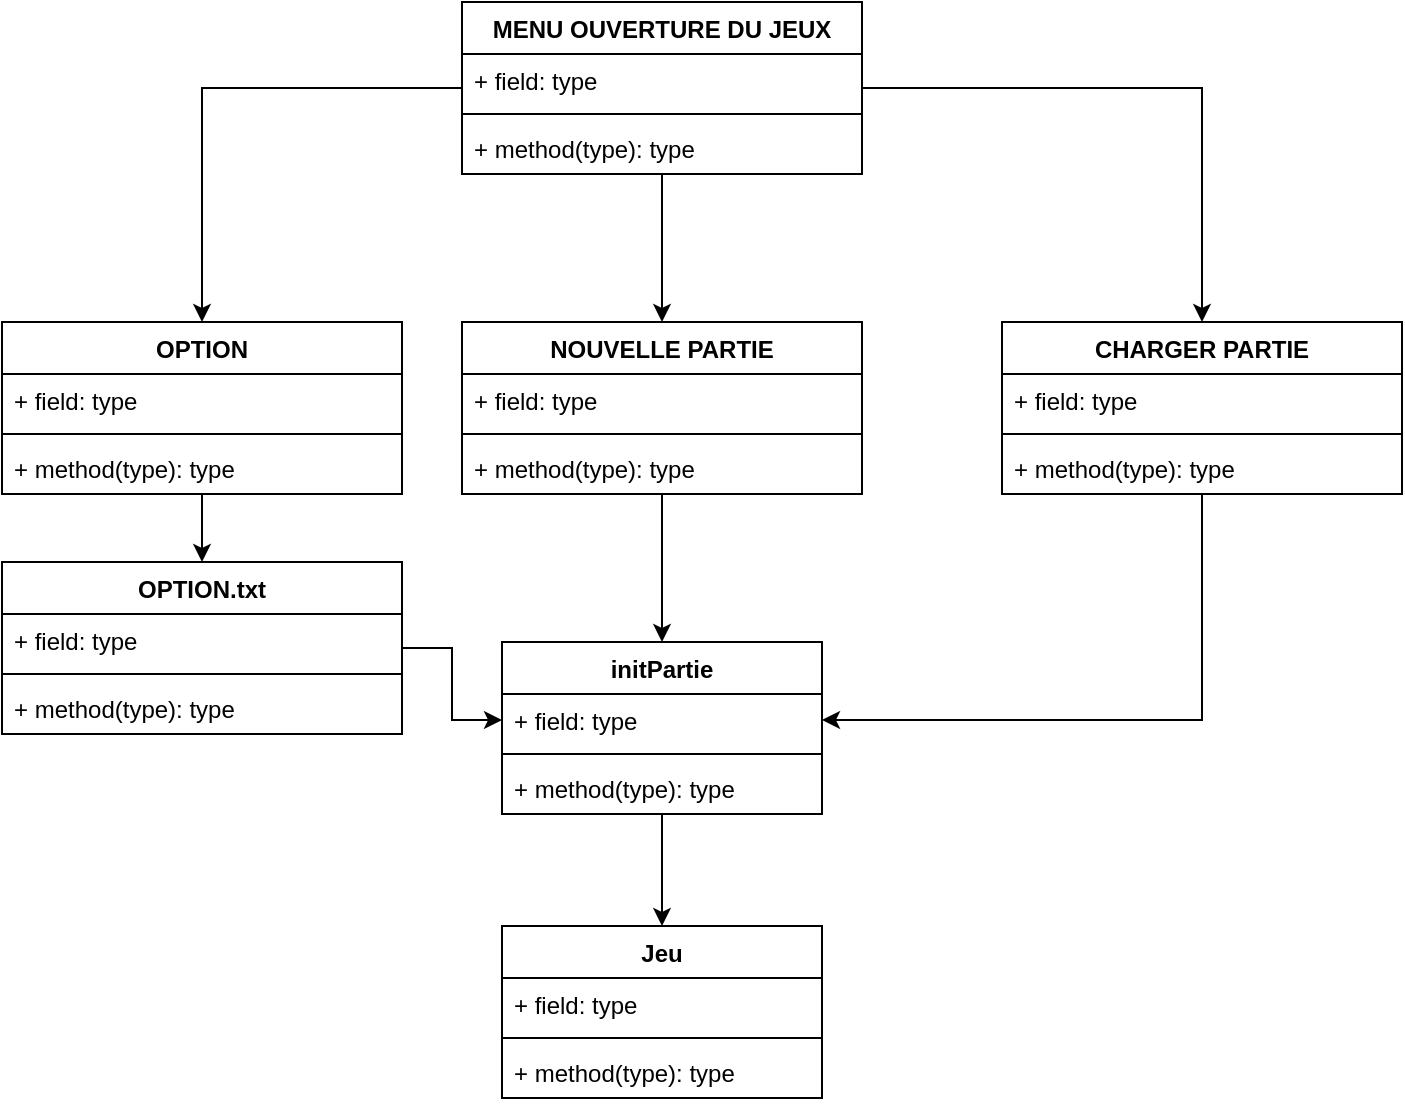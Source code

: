 <mxfile version="18.0.6" type="github" pages="3">
  <diagram id="JEz1EI3YySRePmb_wBHY" name="Menu">
    <mxGraphModel dx="1662" dy="705" grid="1" gridSize="10" guides="1" tooltips="1" connect="1" arrows="1" fold="1" page="1" pageScale="1" pageWidth="827" pageHeight="1169" math="0" shadow="0">
      <root>
        <mxCell id="0" />
        <mxCell id="1" parent="0" />
        <mxCell id="UhzmSWmoFvdqNN19lv6Q-9" value="" style="edgeStyle=orthogonalEdgeStyle;rounded=0;orthogonalLoop=1;jettySize=auto;html=1;entryX=0.5;entryY=0;entryDx=0;entryDy=0;" edge="1" parent="1" source="UhzmSWmoFvdqNN19lv6Q-1" target="UhzmSWmoFvdqNN19lv6Q-10">
          <mxGeometry relative="1" as="geometry" />
        </mxCell>
        <mxCell id="UhzmSWmoFvdqNN19lv6Q-14" value="" style="edgeStyle=orthogonalEdgeStyle;rounded=0;orthogonalLoop=1;jettySize=auto;html=1;entryX=0.5;entryY=0;entryDx=0;entryDy=0;" edge="1" parent="1" source="UhzmSWmoFvdqNN19lv6Q-1" target="UhzmSWmoFvdqNN19lv6Q-5">
          <mxGeometry relative="1" as="geometry" />
        </mxCell>
        <mxCell id="UhzmSWmoFvdqNN19lv6Q-19" style="edgeStyle=orthogonalEdgeStyle;rounded=0;orthogonalLoop=1;jettySize=auto;html=1;entryX=0.5;entryY=0;entryDx=0;entryDy=0;" edge="1" parent="1" source="UhzmSWmoFvdqNN19lv6Q-1" target="UhzmSWmoFvdqNN19lv6Q-15">
          <mxGeometry relative="1" as="geometry" />
        </mxCell>
        <mxCell id="UhzmSWmoFvdqNN19lv6Q-1" value="MENU OUVERTURE DU JEUX" style="swimlane;fontStyle=1;align=center;verticalAlign=top;childLayout=stackLayout;horizontal=1;startSize=26;horizontalStack=0;resizeParent=1;resizeParentMax=0;resizeLast=0;collapsible=1;marginBottom=0;" vertex="1" parent="1">
          <mxGeometry x="260" y="80" width="200" height="86" as="geometry" />
        </mxCell>
        <mxCell id="UhzmSWmoFvdqNN19lv6Q-2" value="+ field: type" style="text;strokeColor=none;fillColor=none;align=left;verticalAlign=top;spacingLeft=4;spacingRight=4;overflow=hidden;rotatable=0;points=[[0,0.5],[1,0.5]];portConstraint=eastwest;" vertex="1" parent="UhzmSWmoFvdqNN19lv6Q-1">
          <mxGeometry y="26" width="200" height="26" as="geometry" />
        </mxCell>
        <mxCell id="UhzmSWmoFvdqNN19lv6Q-3" value="" style="line;strokeWidth=1;fillColor=none;align=left;verticalAlign=middle;spacingTop=-1;spacingLeft=3;spacingRight=3;rotatable=0;labelPosition=right;points=[];portConstraint=eastwest;" vertex="1" parent="UhzmSWmoFvdqNN19lv6Q-1">
          <mxGeometry y="52" width="200" height="8" as="geometry" />
        </mxCell>
        <mxCell id="UhzmSWmoFvdqNN19lv6Q-4" value="+ method(type): type" style="text;strokeColor=none;fillColor=none;align=left;verticalAlign=top;spacingLeft=4;spacingRight=4;overflow=hidden;rotatable=0;points=[[0,0.5],[1,0.5]];portConstraint=eastwest;" vertex="1" parent="UhzmSWmoFvdqNN19lv6Q-1">
          <mxGeometry y="60" width="200" height="26" as="geometry" />
        </mxCell>
        <mxCell id="UhzmSWmoFvdqNN19lv6Q-24" value="" style="edgeStyle=orthogonalEdgeStyle;rounded=0;orthogonalLoop=1;jettySize=auto;html=1;entryX=0.5;entryY=0;entryDx=0;entryDy=0;" edge="1" parent="1" source="UhzmSWmoFvdqNN19lv6Q-5" target="UhzmSWmoFvdqNN19lv6Q-20">
          <mxGeometry relative="1" as="geometry" />
        </mxCell>
        <mxCell id="UhzmSWmoFvdqNN19lv6Q-5" value="NOUVELLE PARTIE" style="swimlane;fontStyle=1;align=center;verticalAlign=top;childLayout=stackLayout;horizontal=1;startSize=26;horizontalStack=0;resizeParent=1;resizeParentMax=0;resizeLast=0;collapsible=1;marginBottom=0;" vertex="1" parent="1">
          <mxGeometry x="260" y="240" width="200" height="86" as="geometry" />
        </mxCell>
        <mxCell id="UhzmSWmoFvdqNN19lv6Q-6" value="+ field: type" style="text;strokeColor=none;fillColor=none;align=left;verticalAlign=top;spacingLeft=4;spacingRight=4;overflow=hidden;rotatable=0;points=[[0,0.5],[1,0.5]];portConstraint=eastwest;" vertex="1" parent="UhzmSWmoFvdqNN19lv6Q-5">
          <mxGeometry y="26" width="200" height="26" as="geometry" />
        </mxCell>
        <mxCell id="UhzmSWmoFvdqNN19lv6Q-7" value="" style="line;strokeWidth=1;fillColor=none;align=left;verticalAlign=middle;spacingTop=-1;spacingLeft=3;spacingRight=3;rotatable=0;labelPosition=right;points=[];portConstraint=eastwest;" vertex="1" parent="UhzmSWmoFvdqNN19lv6Q-5">
          <mxGeometry y="52" width="200" height="8" as="geometry" />
        </mxCell>
        <mxCell id="UhzmSWmoFvdqNN19lv6Q-8" value="+ method(type): type" style="text;strokeColor=none;fillColor=none;align=left;verticalAlign=top;spacingLeft=4;spacingRight=4;overflow=hidden;rotatable=0;points=[[0,0.5],[1,0.5]];portConstraint=eastwest;" vertex="1" parent="UhzmSWmoFvdqNN19lv6Q-5">
          <mxGeometry y="60" width="200" height="26" as="geometry" />
        </mxCell>
        <mxCell id="UhzmSWmoFvdqNN19lv6Q-30" style="edgeStyle=orthogonalEdgeStyle;rounded=0;orthogonalLoop=1;jettySize=auto;html=1;entryX=0.5;entryY=0;entryDx=0;entryDy=0;" edge="1" parent="1" source="UhzmSWmoFvdqNN19lv6Q-10" target="UhzmSWmoFvdqNN19lv6Q-26">
          <mxGeometry relative="1" as="geometry" />
        </mxCell>
        <mxCell id="UhzmSWmoFvdqNN19lv6Q-10" value="OPTION" style="swimlane;fontStyle=1;align=center;verticalAlign=top;childLayout=stackLayout;horizontal=1;startSize=26;horizontalStack=0;resizeParent=1;resizeParentMax=0;resizeLast=0;collapsible=1;marginBottom=0;" vertex="1" parent="1">
          <mxGeometry x="30" y="240" width="200" height="86" as="geometry" />
        </mxCell>
        <mxCell id="UhzmSWmoFvdqNN19lv6Q-11" value="+ field: type" style="text;strokeColor=none;fillColor=none;align=left;verticalAlign=top;spacingLeft=4;spacingRight=4;overflow=hidden;rotatable=0;points=[[0,0.5],[1,0.5]];portConstraint=eastwest;" vertex="1" parent="UhzmSWmoFvdqNN19lv6Q-10">
          <mxGeometry y="26" width="200" height="26" as="geometry" />
        </mxCell>
        <mxCell id="UhzmSWmoFvdqNN19lv6Q-12" value="" style="line;strokeWidth=1;fillColor=none;align=left;verticalAlign=middle;spacingTop=-1;spacingLeft=3;spacingRight=3;rotatable=0;labelPosition=right;points=[];portConstraint=eastwest;" vertex="1" parent="UhzmSWmoFvdqNN19lv6Q-10">
          <mxGeometry y="52" width="200" height="8" as="geometry" />
        </mxCell>
        <mxCell id="UhzmSWmoFvdqNN19lv6Q-13" value="+ method(type): type" style="text;strokeColor=none;fillColor=none;align=left;verticalAlign=top;spacingLeft=4;spacingRight=4;overflow=hidden;rotatable=0;points=[[0,0.5],[1,0.5]];portConstraint=eastwest;" vertex="1" parent="UhzmSWmoFvdqNN19lv6Q-10">
          <mxGeometry y="60" width="200" height="26" as="geometry" />
        </mxCell>
        <mxCell id="UhzmSWmoFvdqNN19lv6Q-25" style="edgeStyle=orthogonalEdgeStyle;rounded=0;orthogonalLoop=1;jettySize=auto;html=1;" edge="1" parent="1" source="UhzmSWmoFvdqNN19lv6Q-15" target="UhzmSWmoFvdqNN19lv6Q-21">
          <mxGeometry relative="1" as="geometry" />
        </mxCell>
        <mxCell id="UhzmSWmoFvdqNN19lv6Q-15" value="CHARGER PARTIE" style="swimlane;fontStyle=1;align=center;verticalAlign=top;childLayout=stackLayout;horizontal=1;startSize=26;horizontalStack=0;resizeParent=1;resizeParentMax=0;resizeLast=0;collapsible=1;marginBottom=0;" vertex="1" parent="1">
          <mxGeometry x="530" y="240" width="200" height="86" as="geometry" />
        </mxCell>
        <mxCell id="UhzmSWmoFvdqNN19lv6Q-16" value="+ field: type" style="text;strokeColor=none;fillColor=none;align=left;verticalAlign=top;spacingLeft=4;spacingRight=4;overflow=hidden;rotatable=0;points=[[0,0.5],[1,0.5]];portConstraint=eastwest;" vertex="1" parent="UhzmSWmoFvdqNN19lv6Q-15">
          <mxGeometry y="26" width="200" height="26" as="geometry" />
        </mxCell>
        <mxCell id="UhzmSWmoFvdqNN19lv6Q-17" value="" style="line;strokeWidth=1;fillColor=none;align=left;verticalAlign=middle;spacingTop=-1;spacingLeft=3;spacingRight=3;rotatable=0;labelPosition=right;points=[];portConstraint=eastwest;" vertex="1" parent="UhzmSWmoFvdqNN19lv6Q-15">
          <mxGeometry y="52" width="200" height="8" as="geometry" />
        </mxCell>
        <mxCell id="UhzmSWmoFvdqNN19lv6Q-18" value="+ method(type): type" style="text;strokeColor=none;fillColor=none;align=left;verticalAlign=top;spacingLeft=4;spacingRight=4;overflow=hidden;rotatable=0;points=[[0,0.5],[1,0.5]];portConstraint=eastwest;" vertex="1" parent="UhzmSWmoFvdqNN19lv6Q-15">
          <mxGeometry y="60" width="200" height="26" as="geometry" />
        </mxCell>
        <mxCell id="UhzmSWmoFvdqNN19lv6Q-37" style="edgeStyle=orthogonalEdgeStyle;rounded=0;orthogonalLoop=1;jettySize=auto;html=1;entryX=0.5;entryY=0;entryDx=0;entryDy=0;" edge="1" parent="1" source="UhzmSWmoFvdqNN19lv6Q-20" target="UhzmSWmoFvdqNN19lv6Q-33">
          <mxGeometry relative="1" as="geometry" />
        </mxCell>
        <mxCell id="UhzmSWmoFvdqNN19lv6Q-20" value="initPartie" style="swimlane;fontStyle=1;align=center;verticalAlign=top;childLayout=stackLayout;horizontal=1;startSize=26;horizontalStack=0;resizeParent=1;resizeParentMax=0;resizeLast=0;collapsible=1;marginBottom=0;" vertex="1" parent="1">
          <mxGeometry x="280" y="400" width="160" height="86" as="geometry" />
        </mxCell>
        <mxCell id="UhzmSWmoFvdqNN19lv6Q-21" value="+ field: type" style="text;strokeColor=none;fillColor=none;align=left;verticalAlign=top;spacingLeft=4;spacingRight=4;overflow=hidden;rotatable=0;points=[[0,0.5],[1,0.5]];portConstraint=eastwest;" vertex="1" parent="UhzmSWmoFvdqNN19lv6Q-20">
          <mxGeometry y="26" width="160" height="26" as="geometry" />
        </mxCell>
        <mxCell id="UhzmSWmoFvdqNN19lv6Q-22" value="" style="line;strokeWidth=1;fillColor=none;align=left;verticalAlign=middle;spacingTop=-1;spacingLeft=3;spacingRight=3;rotatable=0;labelPosition=right;points=[];portConstraint=eastwest;" vertex="1" parent="UhzmSWmoFvdqNN19lv6Q-20">
          <mxGeometry y="52" width="160" height="8" as="geometry" />
        </mxCell>
        <mxCell id="UhzmSWmoFvdqNN19lv6Q-23" value="+ method(type): type" style="text;strokeColor=none;fillColor=none;align=left;verticalAlign=top;spacingLeft=4;spacingRight=4;overflow=hidden;rotatable=0;points=[[0,0.5],[1,0.5]];portConstraint=eastwest;" vertex="1" parent="UhzmSWmoFvdqNN19lv6Q-20">
          <mxGeometry y="60" width="160" height="26" as="geometry" />
        </mxCell>
        <mxCell id="UhzmSWmoFvdqNN19lv6Q-31" style="edgeStyle=orthogonalEdgeStyle;rounded=0;orthogonalLoop=1;jettySize=auto;html=1;" edge="1" parent="1" source="UhzmSWmoFvdqNN19lv6Q-26" target="UhzmSWmoFvdqNN19lv6Q-21">
          <mxGeometry relative="1" as="geometry" />
        </mxCell>
        <mxCell id="UhzmSWmoFvdqNN19lv6Q-26" value="OPTION.txt" style="swimlane;fontStyle=1;align=center;verticalAlign=top;childLayout=stackLayout;horizontal=1;startSize=26;horizontalStack=0;resizeParent=1;resizeParentMax=0;resizeLast=0;collapsible=1;marginBottom=0;" vertex="1" parent="1">
          <mxGeometry x="30" y="360" width="200" height="86" as="geometry" />
        </mxCell>
        <mxCell id="UhzmSWmoFvdqNN19lv6Q-27" value="+ field: type" style="text;strokeColor=none;fillColor=none;align=left;verticalAlign=top;spacingLeft=4;spacingRight=4;overflow=hidden;rotatable=0;points=[[0,0.5],[1,0.5]];portConstraint=eastwest;" vertex="1" parent="UhzmSWmoFvdqNN19lv6Q-26">
          <mxGeometry y="26" width="200" height="26" as="geometry" />
        </mxCell>
        <mxCell id="UhzmSWmoFvdqNN19lv6Q-28" value="" style="line;strokeWidth=1;fillColor=none;align=left;verticalAlign=middle;spacingTop=-1;spacingLeft=3;spacingRight=3;rotatable=0;labelPosition=right;points=[];portConstraint=eastwest;" vertex="1" parent="UhzmSWmoFvdqNN19lv6Q-26">
          <mxGeometry y="52" width="200" height="8" as="geometry" />
        </mxCell>
        <mxCell id="UhzmSWmoFvdqNN19lv6Q-29" value="+ method(type): type" style="text;strokeColor=none;fillColor=none;align=left;verticalAlign=top;spacingLeft=4;spacingRight=4;overflow=hidden;rotatable=0;points=[[0,0.5],[1,0.5]];portConstraint=eastwest;" vertex="1" parent="UhzmSWmoFvdqNN19lv6Q-26">
          <mxGeometry y="60" width="200" height="26" as="geometry" />
        </mxCell>
        <mxCell id="UhzmSWmoFvdqNN19lv6Q-33" value="Jeu" style="swimlane;fontStyle=1;align=center;verticalAlign=top;childLayout=stackLayout;horizontal=1;startSize=26;horizontalStack=0;resizeParent=1;resizeParentMax=0;resizeLast=0;collapsible=1;marginBottom=0;" vertex="1" parent="1">
          <mxGeometry x="280" y="542" width="160" height="86" as="geometry" />
        </mxCell>
        <mxCell id="UhzmSWmoFvdqNN19lv6Q-34" value="+ field: type" style="text;strokeColor=none;fillColor=none;align=left;verticalAlign=top;spacingLeft=4;spacingRight=4;overflow=hidden;rotatable=0;points=[[0,0.5],[1,0.5]];portConstraint=eastwest;" vertex="1" parent="UhzmSWmoFvdqNN19lv6Q-33">
          <mxGeometry y="26" width="160" height="26" as="geometry" />
        </mxCell>
        <mxCell id="UhzmSWmoFvdqNN19lv6Q-35" value="" style="line;strokeWidth=1;fillColor=none;align=left;verticalAlign=middle;spacingTop=-1;spacingLeft=3;spacingRight=3;rotatable=0;labelPosition=right;points=[];portConstraint=eastwest;" vertex="1" parent="UhzmSWmoFvdqNN19lv6Q-33">
          <mxGeometry y="52" width="160" height="8" as="geometry" />
        </mxCell>
        <mxCell id="UhzmSWmoFvdqNN19lv6Q-36" value="+ method(type): type" style="text;strokeColor=none;fillColor=none;align=left;verticalAlign=top;spacingLeft=4;spacingRight=4;overflow=hidden;rotatable=0;points=[[0,0.5],[1,0.5]];portConstraint=eastwest;" vertex="1" parent="UhzmSWmoFvdqNN19lv6Q-33">
          <mxGeometry y="60" width="160" height="26" as="geometry" />
        </mxCell>
      </root>
    </mxGraphModel>
  </diagram>
  <diagram id="k4AWwD-BkaWZz8nH45wz" name="Phase1">
    <mxGraphModel dx="1662" dy="705" grid="1" gridSize="10" guides="1" tooltips="1" connect="1" arrows="1" fold="1" page="1" pageScale="1" pageWidth="827" pageHeight="1169" math="0" shadow="0">
      <root>
        <mxCell id="0" />
        <mxCell id="1" parent="0" />
        <mxCell id="-hXQ8v1JESoCHEj9EX4a-6" value="Partie" style="swimlane;fontStyle=1;align=center;verticalAlign=top;childLayout=stackLayout;horizontal=1;startSize=26;horizontalStack=0;resizeParent=1;resizeParentMax=0;resizeLast=0;collapsible=1;marginBottom=0;" parent="1" vertex="1">
          <mxGeometry x="310" y="424" width="200" height="112" as="geometry" />
        </mxCell>
        <mxCell id="-hXQ8v1JESoCHEj9EX4a-7" value="Acteur J1" style="text;strokeColor=none;fillColor=none;align=left;verticalAlign=top;spacingLeft=4;spacingRight=4;overflow=hidden;rotatable=0;points=[[0,0.5],[1,0.5]];portConstraint=eastwest;" parent="-hXQ8v1JESoCHEj9EX4a-6" vertex="1">
          <mxGeometry y="26" width="200" height="26" as="geometry" />
        </mxCell>
        <mxCell id="-hXQ8v1JESoCHEj9EX4a-10" value="Acteur J2" style="text;strokeColor=none;fillColor=none;align=left;verticalAlign=top;spacingLeft=4;spacingRight=4;overflow=hidden;rotatable=0;points=[[0,0.5],[1,0.5]];portConstraint=eastwest;" parent="-hXQ8v1JESoCHEj9EX4a-6" vertex="1">
          <mxGeometry y="52" width="200" height="26" as="geometry" />
        </mxCell>
        <mxCell id="-hXQ8v1JESoCHEj9EX4a-8" value="" style="line;strokeWidth=1;fillColor=none;align=left;verticalAlign=middle;spacingTop=-1;spacingLeft=3;spacingRight=3;rotatable=0;labelPosition=right;points=[];portConstraint=eastwest;" parent="-hXQ8v1JESoCHEj9EX4a-6" vertex="1">
          <mxGeometry y="78" width="200" height="8" as="geometry" />
        </mxCell>
        <mxCell id="-hXQ8v1JESoCHEj9EX4a-9" value="Construire.JCourant(Position)" style="text;strokeColor=none;fillColor=none;align=left;verticalAlign=top;spacingLeft=4;spacingRight=4;overflow=hidden;rotatable=0;points=[[0,0.5],[1,0.5]];portConstraint=eastwest;" parent="-hXQ8v1JESoCHEj9EX4a-6" vertex="1">
          <mxGeometry y="86" width="200" height="26" as="geometry" />
        </mxCell>
        <mxCell id="-hXQ8v1JESoCHEj9EX4a-11" value="IHM" style="swimlane;fontStyle=1;align=center;verticalAlign=top;childLayout=stackLayout;horizontal=1;startSize=26;horizontalStack=0;resizeParent=1;resizeParentMax=0;resizeLast=0;collapsible=1;marginBottom=0;" parent="1" vertex="1">
          <mxGeometry x="30" y="50" width="160" height="86" as="geometry" />
        </mxCell>
        <mxCell id="-hXQ8v1JESoCHEj9EX4a-12" value="+ field: type" style="text;strokeColor=none;fillColor=none;align=left;verticalAlign=top;spacingLeft=4;spacingRight=4;overflow=hidden;rotatable=0;points=[[0,0.5],[1,0.5]];portConstraint=eastwest;" parent="-hXQ8v1JESoCHEj9EX4a-11" vertex="1">
          <mxGeometry y="26" width="160" height="26" as="geometry" />
        </mxCell>
        <mxCell id="-hXQ8v1JESoCHEj9EX4a-13" value="" style="line;strokeWidth=1;fillColor=none;align=left;verticalAlign=middle;spacingTop=-1;spacingLeft=3;spacingRight=3;rotatable=0;labelPosition=right;points=[];portConstraint=eastwest;" parent="-hXQ8v1JESoCHEj9EX4a-11" vertex="1">
          <mxGeometry y="52" width="160" height="8" as="geometry" />
        </mxCell>
        <mxCell id="-hXQ8v1JESoCHEj9EX4a-14" value="+ method(type): type" style="text;strokeColor=none;fillColor=none;align=left;verticalAlign=top;spacingLeft=4;spacingRight=4;overflow=hidden;rotatable=0;points=[[0,0.5],[1,0.5]];portConstraint=eastwest;" parent="-hXQ8v1JESoCHEj9EX4a-11" vertex="1">
          <mxGeometry y="60" width="160" height="26" as="geometry" />
        </mxCell>
        <mxCell id="-hXQ8v1JESoCHEj9EX4a-19" style="edgeStyle=orthogonalEdgeStyle;rounded=0;orthogonalLoop=1;jettySize=auto;html=1;entryX=0;entryY=0.5;entryDx=0;entryDy=0;strokeColor=#00FFFF;" parent="1" source="-hXQ8v1JESoCHEj9EX4a-15" target="-hXQ8v1JESoCHEj9EX4a-7" edge="1">
          <mxGeometry relative="1" as="geometry">
            <Array as="points">
              <mxPoint x="210" y="463" />
              <mxPoint x="210" y="463" />
            </Array>
          </mxGeometry>
        </mxCell>
        <mxCell id="-hXQ8v1JESoCHEj9EX4a-15" value="Joueur Humain" style="swimlane;fontStyle=1;align=center;verticalAlign=top;childLayout=stackLayout;horizontal=1;startSize=26;horizontalStack=0;resizeParent=1;resizeParentMax=0;resizeLast=0;collapsible=1;marginBottom=0;" parent="1" vertex="1">
          <mxGeometry x="40" y="420" width="160" height="86" as="geometry" />
        </mxCell>
        <mxCell id="-hXQ8v1JESoCHEj9EX4a-16" value="Pyramide Joueur" style="text;strokeColor=none;fillColor=none;align=left;verticalAlign=top;spacingLeft=4;spacingRight=4;overflow=hidden;rotatable=0;points=[[0,0.5],[1,0.5]];portConstraint=eastwest;" parent="-hXQ8v1JESoCHEj9EX4a-15" vertex="1">
          <mxGeometry y="26" width="160" height="26" as="geometry" />
        </mxCell>
        <mxCell id="-hXQ8v1JESoCHEj9EX4a-17" value="" style="line;strokeWidth=1;fillColor=none;align=left;verticalAlign=middle;spacingTop=-1;spacingLeft=3;spacingRight=3;rotatable=0;labelPosition=right;points=[];portConstraint=eastwest;" parent="-hXQ8v1JESoCHEj9EX4a-15" vertex="1">
          <mxGeometry y="52" width="160" height="8" as="geometry" />
        </mxCell>
        <mxCell id="-hXQ8v1JESoCHEj9EX4a-18" value="PoseePiece()" style="text;strokeColor=none;fillColor=none;align=left;verticalAlign=top;spacingLeft=4;spacingRight=4;overflow=hidden;rotatable=0;points=[[0,0.5],[1,0.5]];portConstraint=eastwest;" parent="-hXQ8v1JESoCHEj9EX4a-15" vertex="1">
          <mxGeometry y="60" width="160" height="26" as="geometry" />
        </mxCell>
        <mxCell id="-hXQ8v1JESoCHEj9EX4a-24" style="edgeStyle=orthogonalEdgeStyle;rounded=0;orthogonalLoop=1;jettySize=auto;html=1;entryX=0.994;entryY=0.808;entryDx=0;entryDy=0;entryPerimeter=0;strokeColor=#00FFFF;" parent="1" source="-hXQ8v1JESoCHEj9EX4a-20" target="-hXQ8v1JESoCHEj9EX4a-10" edge="1">
          <mxGeometry relative="1" as="geometry" />
        </mxCell>
        <mxCell id="-hXQ8v1JESoCHEj9EX4a-20" value="IA Humain" style="swimlane;fontStyle=1;align=center;verticalAlign=top;childLayout=stackLayout;horizontal=1;startSize=26;horizontalStack=0;resizeParent=1;resizeParentMax=0;resizeLast=0;collapsible=1;marginBottom=0;" parent="1" vertex="1">
          <mxGeometry x="590" y="450" width="160" height="86" as="geometry" />
        </mxCell>
        <mxCell id="-hXQ8v1JESoCHEj9EX4a-21" value="Pyramide Joueur" style="text;strokeColor=none;fillColor=none;align=left;verticalAlign=top;spacingLeft=4;spacingRight=4;overflow=hidden;rotatable=0;points=[[0,0.5],[1,0.5]];portConstraint=eastwest;" parent="-hXQ8v1JESoCHEj9EX4a-20" vertex="1">
          <mxGeometry y="26" width="160" height="26" as="geometry" />
        </mxCell>
        <mxCell id="-hXQ8v1JESoCHEj9EX4a-22" value="" style="line;strokeWidth=1;fillColor=none;align=left;verticalAlign=middle;spacingTop=-1;spacingLeft=3;spacingRight=3;rotatable=0;labelPosition=right;points=[];portConstraint=eastwest;" parent="-hXQ8v1JESoCHEj9EX4a-20" vertex="1">
          <mxGeometry y="52" width="160" height="8" as="geometry" />
        </mxCell>
        <mxCell id="-hXQ8v1JESoCHEj9EX4a-23" value="PoseePiece()" style="text;strokeColor=none;fillColor=none;align=left;verticalAlign=top;spacingLeft=4;spacingRight=4;overflow=hidden;rotatable=0;points=[[0,0.5],[1,0.5]];portConstraint=eastwest;" parent="-hXQ8v1JESoCHEj9EX4a-20" vertex="1">
          <mxGeometry y="60" width="160" height="26" as="geometry" />
        </mxCell>
        <mxCell id="-hXQ8v1JESoCHEj9EX4a-25" value="Jeu / controlleur" style="swimlane;fontStyle=1;align=center;verticalAlign=top;childLayout=stackLayout;horizontal=1;startSize=26;horizontalStack=0;resizeParent=1;resizeParentMax=0;resizeLast=0;collapsible=1;marginBottom=0;" parent="1" vertex="1">
          <mxGeometry x="290" y="150" width="160" height="112" as="geometry" />
        </mxCell>
        <mxCell id="-hXQ8v1JESoCHEj9EX4a-26" value="INT phaseNum = 1" style="text;strokeColor=none;fillColor=none;align=left;verticalAlign=top;spacingLeft=4;spacingRight=4;overflow=hidden;rotatable=0;points=[[0,0.5],[1,0.5]];portConstraint=eastwest;" parent="-hXQ8v1JESoCHEj9EX4a-25" vertex="1">
          <mxGeometry y="26" width="160" height="26" as="geometry" />
        </mxCell>
        <mxCell id="-hXQ8v1JESoCHEj9EX4a-27" value="" style="line;strokeWidth=1;fillColor=none;align=left;verticalAlign=middle;spacingTop=-1;spacingLeft=3;spacingRight=3;rotatable=0;labelPosition=right;points=[];portConstraint=eastwest;" parent="-hXQ8v1JESoCHEj9EX4a-25" vertex="1">
          <mxGeometry y="52" width="160" height="8" as="geometry" />
        </mxCell>
        <mxCell id="-hXQ8v1JESoCHEj9EX4a-28" value="afficher()" style="text;strokeColor=none;fillColor=none;align=left;verticalAlign=top;spacingLeft=4;spacingRight=4;overflow=hidden;rotatable=0;points=[[0,0.5],[1,0.5]];portConstraint=eastwest;" parent="-hXQ8v1JESoCHEj9EX4a-25" vertex="1">
          <mxGeometry y="60" width="160" height="26" as="geometry" />
        </mxCell>
        <mxCell id="-hXQ8v1JESoCHEj9EX4a-30" value="Click(&lt;Sourie&gt;)" style="text;strokeColor=none;fillColor=none;align=left;verticalAlign=top;spacingLeft=4;spacingRight=4;overflow=hidden;rotatable=0;points=[[0,0.5],[1,0.5]];portConstraint=eastwest;" parent="-hXQ8v1JESoCHEj9EX4a-25" vertex="1">
          <mxGeometry y="86" width="160" height="26" as="geometry" />
        </mxCell>
        <mxCell id="-hXQ8v1JESoCHEj9EX4a-29" style="edgeStyle=orthogonalEdgeStyle;rounded=0;orthogonalLoop=1;jettySize=auto;html=1;" parent="1" source="-hXQ8v1JESoCHEj9EX4a-28" target="-hXQ8v1JESoCHEj9EX4a-11" edge="1">
          <mxGeometry relative="1" as="geometry" />
        </mxCell>
        <mxCell id="-hXQ8v1JESoCHEj9EX4a-31" style="edgeStyle=orthogonalEdgeStyle;rounded=0;orthogonalLoop=1;jettySize=auto;html=1;entryX=0;entryY=0.5;entryDx=0;entryDy=0;" parent="1" source="-hXQ8v1JESoCHEj9EX4a-30" target="-hXQ8v1JESoCHEj9EX4a-9" edge="1">
          <mxGeometry relative="1" as="geometry">
            <Array as="points">
              <mxPoint x="220" y="249" />
              <mxPoint x="220" y="400" />
              <mxPoint x="290" y="400" />
              <mxPoint x="290" y="523" />
            </Array>
          </mxGeometry>
        </mxCell>
        <mxCell id="-hXQ8v1JESoCHEj9EX4a-40" value="" style="endArrow=classic;startArrow=classic;html=1;rounded=0;strokeColor=#000000;exitX=0.469;exitY=1.154;exitDx=0;exitDy=0;exitPerimeter=0;entryX=0.425;entryY=1.038;entryDx=0;entryDy=0;entryPerimeter=0;" parent="1" source="-hXQ8v1JESoCHEj9EX4a-18" target="-hXQ8v1JESoCHEj9EX4a-9" edge="1">
          <mxGeometry width="50" height="50" relative="1" as="geometry">
            <mxPoint x="180" y="635" as="sourcePoint" />
            <mxPoint x="230" y="585" as="targetPoint" />
            <Array as="points">
              <mxPoint x="115" y="590" />
              <mxPoint x="395" y="590" />
            </Array>
          </mxGeometry>
        </mxCell>
        <mxCell id="-hXQ8v1JESoCHEj9EX4a-41" value="" style="endArrow=classic;startArrow=classic;html=1;rounded=0;strokeColor=#000000;exitX=0.469;exitY=1.154;exitDx=0;exitDy=0;exitPerimeter=0;" parent="1" target="-hXQ8v1JESoCHEj9EX4a-23" edge="1">
          <mxGeometry width="50" height="50" relative="1" as="geometry">
            <mxPoint x="414.04" y="536.004" as="sourcePoint" />
            <mxPoint x="694" y="562.988" as="targetPoint" />
            <Array as="points">
              <mxPoint x="414" y="590" />
              <mxPoint x="670" y="590" />
            </Array>
          </mxGeometry>
        </mxCell>
        <mxCell id="-hXQ8v1JESoCHEj9EX4a-42" style="edgeStyle=none;rounded=0;orthogonalLoop=1;jettySize=auto;html=1;entryX=1;entryY=0.5;entryDx=0;entryDy=0;strokeColor=#000000;exitX=1;exitY=0.5;exitDx=0;exitDy=0;" parent="1" source="-hXQ8v1JESoCHEj9EX4a-9" target="-hXQ8v1JESoCHEj9EX4a-28" edge="1">
          <mxGeometry relative="1" as="geometry">
            <Array as="points">
              <mxPoint x="550" y="523" />
              <mxPoint x="550" y="223" />
            </Array>
          </mxGeometry>
        </mxCell>
      </root>
    </mxGraphModel>
  </diagram>
  <diagram id="cYDdIwaAceP7Y6LtX2LL" name="Phase2">
    <mxGraphModel dx="1662" dy="762" grid="1" gridSize="10" guides="1" tooltips="1" connect="1" arrows="1" fold="1" page="1" pageScale="1" pageWidth="827" pageHeight="1169" math="0" shadow="0">
      <root>
        <mxCell id="0" />
        <mxCell id="1" parent="0" />
        <mxCell id="fgRt1zxQYnAAR9cOfsk0-1" value="Partie" style="swimlane;fontStyle=1;align=center;verticalAlign=top;childLayout=stackLayout;horizontal=1;startSize=26;horizontalStack=0;resizeParent=1;resizeParentMax=0;resizeLast=0;collapsible=1;marginBottom=0;" vertex="1" parent="1">
          <mxGeometry x="310" y="424" width="200" height="138" as="geometry" />
        </mxCell>
        <mxCell id="fgRt1zxQYnAAR9cOfsk0-2" value="Acteur J1" style="text;strokeColor=none;fillColor=none;align=left;verticalAlign=top;spacingLeft=4;spacingRight=4;overflow=hidden;rotatable=0;points=[[0,0.5],[1,0.5]];portConstraint=eastwest;" vertex="1" parent="fgRt1zxQYnAAR9cOfsk0-1">
          <mxGeometry y="26" width="200" height="26" as="geometry" />
        </mxCell>
        <mxCell id="fgRt1zxQYnAAR9cOfsk0-3" value="Acteur J2" style="text;strokeColor=none;fillColor=none;align=left;verticalAlign=top;spacingLeft=4;spacingRight=4;overflow=hidden;rotatable=0;points=[[0,0.5],[1,0.5]];portConstraint=eastwest;" vertex="1" parent="fgRt1zxQYnAAR9cOfsk0-1">
          <mxGeometry y="52" width="200" height="26" as="geometry" />
        </mxCell>
        <mxCell id="fgRt1zxQYnAAR9cOfsk0-4" value="" style="line;strokeWidth=1;fillColor=none;align=left;verticalAlign=middle;spacingTop=-1;spacingLeft=3;spacingRight=3;rotatable=0;labelPosition=right;points=[];portConstraint=eastwest;" vertex="1" parent="fgRt1zxQYnAAR9cOfsk0-1">
          <mxGeometry y="78" width="200" height="8" as="geometry" />
        </mxCell>
        <mxCell id="fgRt1zxQYnAAR9cOfsk0-5" value="Jouer.JCourant(Position)" style="text;strokeColor=none;fillColor=none;align=left;verticalAlign=top;spacingLeft=4;spacingRight=4;overflow=hidden;rotatable=0;points=[[0,0.5],[1,0.5]];portConstraint=eastwest;" vertex="1" parent="fgRt1zxQYnAAR9cOfsk0-1">
          <mxGeometry y="86" width="200" height="26" as="geometry" />
        </mxCell>
        <mxCell id="fgRt1zxQYnAAR9cOfsk0-35" value="Vol.JCourant()" style="text;strokeColor=#CC0066;fillColor=none;align=left;verticalAlign=top;spacingLeft=4;spacingRight=4;overflow=hidden;rotatable=0;points=[[0,0.5],[1,0.5]];portConstraint=eastwest;" vertex="1" parent="fgRt1zxQYnAAR9cOfsk0-1">
          <mxGeometry y="112" width="200" height="26" as="geometry" />
        </mxCell>
        <mxCell id="fgRt1zxQYnAAR9cOfsk0-6" value="IHM" style="swimlane;fontStyle=1;align=center;verticalAlign=top;childLayout=stackLayout;horizontal=1;startSize=26;horizontalStack=0;resizeParent=1;resizeParentMax=0;resizeLast=0;collapsible=1;marginBottom=0;" vertex="1" parent="1">
          <mxGeometry x="30" y="50" width="160" height="86" as="geometry" />
        </mxCell>
        <mxCell id="fgRt1zxQYnAAR9cOfsk0-7" value="+ field: type" style="text;strokeColor=none;fillColor=none;align=left;verticalAlign=top;spacingLeft=4;spacingRight=4;overflow=hidden;rotatable=0;points=[[0,0.5],[1,0.5]];portConstraint=eastwest;" vertex="1" parent="fgRt1zxQYnAAR9cOfsk0-6">
          <mxGeometry y="26" width="160" height="26" as="geometry" />
        </mxCell>
        <mxCell id="fgRt1zxQYnAAR9cOfsk0-8" value="" style="line;strokeWidth=1;fillColor=none;align=left;verticalAlign=middle;spacingTop=-1;spacingLeft=3;spacingRight=3;rotatable=0;labelPosition=right;points=[];portConstraint=eastwest;" vertex="1" parent="fgRt1zxQYnAAR9cOfsk0-6">
          <mxGeometry y="52" width="160" height="8" as="geometry" />
        </mxCell>
        <mxCell id="fgRt1zxQYnAAR9cOfsk0-9" value="+ method(type): type" style="text;strokeColor=none;fillColor=none;align=left;verticalAlign=top;spacingLeft=4;spacingRight=4;overflow=hidden;rotatable=0;points=[[0,0.5],[1,0.5]];portConstraint=eastwest;" vertex="1" parent="fgRt1zxQYnAAR9cOfsk0-6">
          <mxGeometry y="60" width="160" height="26" as="geometry" />
        </mxCell>
        <mxCell id="fgRt1zxQYnAAR9cOfsk0-10" style="edgeStyle=orthogonalEdgeStyle;rounded=0;orthogonalLoop=1;jettySize=auto;html=1;entryX=0;entryY=0.5;entryDx=0;entryDy=0;strokeColor=#00FFFF;" edge="1" parent="1" source="fgRt1zxQYnAAR9cOfsk0-11" target="fgRt1zxQYnAAR9cOfsk0-2">
          <mxGeometry relative="1" as="geometry">
            <Array as="points">
              <mxPoint x="210" y="463" />
              <mxPoint x="210" y="463" />
            </Array>
          </mxGeometry>
        </mxCell>
        <mxCell id="fgRt1zxQYnAAR9cOfsk0-11" value="Joueur Humain" style="swimlane;fontStyle=1;align=center;verticalAlign=top;childLayout=stackLayout;horizontal=1;startSize=26;horizontalStack=0;resizeParent=1;resizeParentMax=0;resizeLast=0;collapsible=1;marginBottom=0;" vertex="1" parent="1">
          <mxGeometry x="40" y="510" width="160" height="112" as="geometry" />
        </mxCell>
        <mxCell id="fgRt1zxQYnAAR9cOfsk0-12" value="Pyramide Joueur" style="text;strokeColor=none;fillColor=none;align=left;verticalAlign=top;spacingLeft=4;spacingRight=4;overflow=hidden;rotatable=0;points=[[0,0.5],[1,0.5]];portConstraint=eastwest;" vertex="1" parent="fgRt1zxQYnAAR9cOfsk0-11">
          <mxGeometry y="26" width="160" height="26" as="geometry" />
        </mxCell>
        <mxCell id="fgRt1zxQYnAAR9cOfsk0-13" value="" style="line;strokeWidth=1;fillColor=none;align=left;verticalAlign=middle;spacingTop=-1;spacingLeft=3;spacingRight=3;rotatable=0;labelPosition=right;points=[];portConstraint=eastwest;" vertex="1" parent="fgRt1zxQYnAAR9cOfsk0-11">
          <mxGeometry y="52" width="160" height="8" as="geometry" />
        </mxCell>
        <mxCell id="fgRt1zxQYnAAR9cOfsk0-14" value="Jouer()" style="text;strokeColor=none;fillColor=none;align=left;verticalAlign=top;spacingLeft=4;spacingRight=4;overflow=hidden;rotatable=0;points=[[0,0.5],[1,0.5]];portConstraint=eastwest;" vertex="1" parent="fgRt1zxQYnAAR9cOfsk0-11">
          <mxGeometry y="60" width="160" height="26" as="geometry" />
        </mxCell>
        <mxCell id="fgRt1zxQYnAAR9cOfsk0-36" value="choixVolePiece()" style="text;strokeColor=#CC0066;fillColor=none;align=left;verticalAlign=top;spacingLeft=4;spacingRight=4;overflow=hidden;rotatable=0;points=[[0,0.5],[1,0.5]];portConstraint=eastwest;" vertex="1" parent="fgRt1zxQYnAAR9cOfsk0-11">
          <mxGeometry y="86" width="160" height="26" as="geometry" />
        </mxCell>
        <mxCell id="fgRt1zxQYnAAR9cOfsk0-15" style="edgeStyle=orthogonalEdgeStyle;rounded=0;orthogonalLoop=1;jettySize=auto;html=1;entryX=0.994;entryY=0.808;entryDx=0;entryDy=0;entryPerimeter=0;strokeColor=#00FFFF;" edge="1" parent="1" source="fgRt1zxQYnAAR9cOfsk0-16" target="fgRt1zxQYnAAR9cOfsk0-3">
          <mxGeometry relative="1" as="geometry" />
        </mxCell>
        <mxCell id="fgRt1zxQYnAAR9cOfsk0-16" value="IA Humain" style="swimlane;fontStyle=1;align=center;verticalAlign=top;childLayout=stackLayout;horizontal=1;startSize=26;horizontalStack=0;resizeParent=1;resizeParentMax=0;resizeLast=0;collapsible=1;marginBottom=0;" vertex="1" parent="1">
          <mxGeometry x="590" y="450" width="160" height="112" as="geometry" />
        </mxCell>
        <mxCell id="fgRt1zxQYnAAR9cOfsk0-17" value="Pyramide Joueur" style="text;strokeColor=none;fillColor=none;align=left;verticalAlign=top;spacingLeft=4;spacingRight=4;overflow=hidden;rotatable=0;points=[[0,0.5],[1,0.5]];portConstraint=eastwest;" vertex="1" parent="fgRt1zxQYnAAR9cOfsk0-16">
          <mxGeometry y="26" width="160" height="26" as="geometry" />
        </mxCell>
        <mxCell id="fgRt1zxQYnAAR9cOfsk0-18" value="" style="line;strokeWidth=1;fillColor=none;align=left;verticalAlign=middle;spacingTop=-1;spacingLeft=3;spacingRight=3;rotatable=0;labelPosition=right;points=[];portConstraint=eastwest;" vertex="1" parent="fgRt1zxQYnAAR9cOfsk0-16">
          <mxGeometry y="52" width="160" height="8" as="geometry" />
        </mxCell>
        <mxCell id="fgRt1zxQYnAAR9cOfsk0-19" value="Jouer()" style="text;strokeColor=none;fillColor=none;align=left;verticalAlign=top;spacingLeft=4;spacingRight=4;overflow=hidden;rotatable=0;points=[[0,0.5],[1,0.5]];portConstraint=eastwest;" vertex="1" parent="fgRt1zxQYnAAR9cOfsk0-16">
          <mxGeometry y="60" width="160" height="26" as="geometry" />
        </mxCell>
        <mxCell id="fgRt1zxQYnAAR9cOfsk0-40" value="choixVolePiece()" style="text;strokeColor=#CC0066;fillColor=none;align=left;verticalAlign=top;spacingLeft=4;spacingRight=4;overflow=hidden;rotatable=0;points=[[0,0.5],[1,0.5]];portConstraint=eastwest;" vertex="1" parent="fgRt1zxQYnAAR9cOfsk0-16">
          <mxGeometry y="86" width="160" height="26" as="geometry" />
        </mxCell>
        <mxCell id="fgRt1zxQYnAAR9cOfsk0-20" value="Jeu / controlleur" style="swimlane;fontStyle=1;align=center;verticalAlign=top;childLayout=stackLayout;horizontal=1;startSize=26;horizontalStack=0;resizeParent=1;resizeParentMax=0;resizeLast=0;collapsible=1;marginBottom=0;" vertex="1" parent="1">
          <mxGeometry x="290" y="150" width="160" height="138" as="geometry" />
        </mxCell>
        <mxCell id="fgRt1zxQYnAAR9cOfsk0-21" value="INT phaseNum = 2" style="text;strokeColor=none;fillColor=none;align=left;verticalAlign=top;spacingLeft=4;spacingRight=4;overflow=hidden;rotatable=0;points=[[0,0.5],[1,0.5]];portConstraint=eastwest;" vertex="1" parent="fgRt1zxQYnAAR9cOfsk0-20">
          <mxGeometry y="26" width="160" height="26" as="geometry" />
        </mxCell>
        <mxCell id="fgRt1zxQYnAAR9cOfsk0-22" value="" style="line;strokeWidth=1;fillColor=none;align=left;verticalAlign=middle;spacingTop=-1;spacingLeft=3;spacingRight=3;rotatable=0;labelPosition=right;points=[];portConstraint=eastwest;" vertex="1" parent="fgRt1zxQYnAAR9cOfsk0-20">
          <mxGeometry y="52" width="160" height="8" as="geometry" />
        </mxCell>
        <mxCell id="fgRt1zxQYnAAR9cOfsk0-24" value="Click(&lt;Sourie&gt;)" style="text;strokeColor=none;fillColor=none;align=left;verticalAlign=top;spacingLeft=4;spacingRight=4;overflow=hidden;rotatable=0;points=[[0,0.5],[1,0.5]];portConstraint=eastwest;" vertex="1" parent="fgRt1zxQYnAAR9cOfsk0-20">
          <mxGeometry y="60" width="160" height="26" as="geometry" />
        </mxCell>
        <mxCell id="fgRt1zxQYnAAR9cOfsk0-30" value="PossibleVolee()" style="text;strokeColor=#99004D;fillColor=none;align=left;verticalAlign=top;spacingLeft=4;spacingRight=4;overflow=hidden;rotatable=0;points=[[0,0.5],[1,0.5]];portConstraint=eastwest;" vertex="1" parent="fgRt1zxQYnAAR9cOfsk0-20">
          <mxGeometry y="86" width="160" height="26" as="geometry" />
        </mxCell>
        <mxCell id="fgRt1zxQYnAAR9cOfsk0-23" value="afficher()" style="text;strokeColor=#006600;fillColor=none;align=left;verticalAlign=top;spacingLeft=4;spacingRight=4;overflow=hidden;rotatable=0;points=[[0,0.5],[1,0.5]];portConstraint=eastwest;" vertex="1" parent="fgRt1zxQYnAAR9cOfsk0-20">
          <mxGeometry y="112" width="160" height="26" as="geometry" />
        </mxCell>
        <mxCell id="fgRt1zxQYnAAR9cOfsk0-26" style="edgeStyle=orthogonalEdgeStyle;rounded=0;orthogonalLoop=1;jettySize=auto;html=1;entryX=0;entryY=0.5;entryDx=0;entryDy=0;" edge="1" parent="1" source="fgRt1zxQYnAAR9cOfsk0-24" target="fgRt1zxQYnAAR9cOfsk0-5">
          <mxGeometry relative="1" as="geometry">
            <Array as="points">
              <mxPoint x="220" y="223" />
              <mxPoint x="220" y="400" />
              <mxPoint x="290" y="400" />
              <mxPoint x="290" y="523" />
            </Array>
          </mxGeometry>
        </mxCell>
        <mxCell id="fgRt1zxQYnAAR9cOfsk0-27" value="" style="endArrow=classic;startArrow=classic;html=1;rounded=0;strokeColor=#000000;exitX=1;exitY=0.5;exitDx=0;exitDy=0;entryX=0;entryY=0.5;entryDx=0;entryDy=0;" edge="1" parent="1" source="fgRt1zxQYnAAR9cOfsk0-14" target="fgRt1zxQYnAAR9cOfsk0-5">
          <mxGeometry width="50" height="50" relative="1" as="geometry">
            <mxPoint x="180" y="635" as="sourcePoint" />
            <mxPoint x="230" y="585" as="targetPoint" />
            <Array as="points">
              <mxPoint x="220" y="583" />
              <mxPoint x="220" y="530" />
              <mxPoint x="290" y="530" />
            </Array>
          </mxGeometry>
        </mxCell>
        <mxCell id="fgRt1zxQYnAAR9cOfsk0-28" value="" style="endArrow=classic;startArrow=classic;html=1;rounded=0;strokeColor=#000000;exitX=1;exitY=0.5;exitDx=0;exitDy=0;entryX=0;entryY=0.5;entryDx=0;entryDy=0;" edge="1" parent="1" target="fgRt1zxQYnAAR9cOfsk0-19" source="fgRt1zxQYnAAR9cOfsk0-5">
          <mxGeometry width="50" height="50" relative="1" as="geometry">
            <mxPoint x="414.04" y="536.004" as="sourcePoint" />
            <mxPoint x="694" y="562.988" as="targetPoint" />
            <Array as="points">
              <mxPoint x="530" y="540" />
              <mxPoint x="570" y="540" />
            </Array>
          </mxGeometry>
        </mxCell>
        <mxCell id="fgRt1zxQYnAAR9cOfsk0-29" style="edgeStyle=none;rounded=0;orthogonalLoop=1;jettySize=auto;html=1;entryX=1;entryY=0.5;entryDx=0;entryDy=0;strokeColor=#000000;exitX=1;exitY=0.5;exitDx=0;exitDy=0;" edge="1" parent="1" source="fgRt1zxQYnAAR9cOfsk0-5" target="fgRt1zxQYnAAR9cOfsk0-30">
          <mxGeometry relative="1" as="geometry">
            <Array as="points">
              <mxPoint x="550" y="523" />
              <mxPoint x="550" y="249" />
            </Array>
          </mxGeometry>
        </mxCell>
        <mxCell id="fgRt1zxQYnAAR9cOfsk0-33" style="edgeStyle=none;rounded=0;orthogonalLoop=1;jettySize=auto;html=1;entryX=1;entryY=0.5;entryDx=0;entryDy=0;strokeColor=#009900;exitX=1;exitY=0.5;exitDx=0;exitDy=0;" edge="1" parent="1" source="fgRt1zxQYnAAR9cOfsk0-5" target="fgRt1zxQYnAAR9cOfsk0-23">
          <mxGeometry relative="1" as="geometry">
            <Array as="points">
              <mxPoint x="550" y="523" />
              <mxPoint x="550" y="275" />
            </Array>
          </mxGeometry>
        </mxCell>
        <mxCell id="fgRt1zxQYnAAR9cOfsk0-34" style="edgeStyle=none;rounded=0;orthogonalLoop=1;jettySize=auto;html=1;entryX=0.306;entryY=1.115;entryDx=0;entryDy=0;entryPerimeter=0;strokeColor=#009900;" edge="1" parent="1" source="fgRt1zxQYnAAR9cOfsk0-23" target="fgRt1zxQYnAAR9cOfsk0-9">
          <mxGeometry relative="1" as="geometry">
            <Array as="points">
              <mxPoint x="370" y="300" />
              <mxPoint x="80" y="300" />
            </Array>
          </mxGeometry>
        </mxCell>
        <mxCell id="fgRt1zxQYnAAR9cOfsk0-38" value="" style="endArrow=classic;startArrow=classic;html=1;rounded=0;strokeColor=#99004D;exitX=1;exitY=0.5;exitDx=0;exitDy=0;" edge="1" parent="1" source="fgRt1zxQYnAAR9cOfsk0-36" target="fgRt1zxQYnAAR9cOfsk0-35">
          <mxGeometry width="50" height="50" relative="1" as="geometry">
            <mxPoint x="390" y="420" as="sourcePoint" />
            <mxPoint x="440" y="370" as="targetPoint" />
            <Array as="points">
              <mxPoint x="410" y="610" />
            </Array>
          </mxGeometry>
        </mxCell>
        <mxCell id="fgRt1zxQYnAAR9cOfsk0-39" value="" style="endArrow=classic;startArrow=classic;html=1;rounded=0;strokeColor=#CC0066;exitX=0.5;exitY=1.038;exitDx=0;exitDy=0;exitPerimeter=0;entryX=0.45;entryY=1.115;entryDx=0;entryDy=0;entryPerimeter=0;" edge="1" parent="1" source="fgRt1zxQYnAAR9cOfsk0-35" target="fgRt1zxQYnAAR9cOfsk0-40">
          <mxGeometry width="50" height="50" relative="1" as="geometry">
            <mxPoint x="390" y="420" as="sourcePoint" />
            <mxPoint x="480" y="640" as="targetPoint" />
            <Array as="points">
              <mxPoint x="410" y="610" />
              <mxPoint x="662" y="610" />
            </Array>
          </mxGeometry>
        </mxCell>
        <mxCell id="fgRt1zxQYnAAR9cOfsk0-42" style="edgeStyle=none;rounded=0;orthogonalLoop=1;jettySize=auto;html=1;entryX=0;entryY=0.5;entryDx=0;entryDy=0;strokeColor=#CC0066;" edge="1" parent="1" source="fgRt1zxQYnAAR9cOfsk0-30" target="fgRt1zxQYnAAR9cOfsk0-35">
          <mxGeometry relative="1" as="geometry">
            <Array as="points">
              <mxPoint x="250" y="249" />
              <mxPoint x="250" y="550" />
            </Array>
          </mxGeometry>
        </mxCell>
        <mxCell id="fgRt1zxQYnAAR9cOfsk0-43" style="edgeStyle=none;rounded=0;orthogonalLoop=1;jettySize=auto;html=1;entryX=1;entryY=0.5;entryDx=0;entryDy=0;strokeColor=#009900;" edge="1" parent="1" source="fgRt1zxQYnAAR9cOfsk0-35" target="fgRt1zxQYnAAR9cOfsk0-23">
          <mxGeometry relative="1" as="geometry">
            <Array as="points">
              <mxPoint x="550" y="550" />
              <mxPoint x="550" y="275" />
            </Array>
          </mxGeometry>
        </mxCell>
      </root>
    </mxGraphModel>
  </diagram>
</mxfile>
